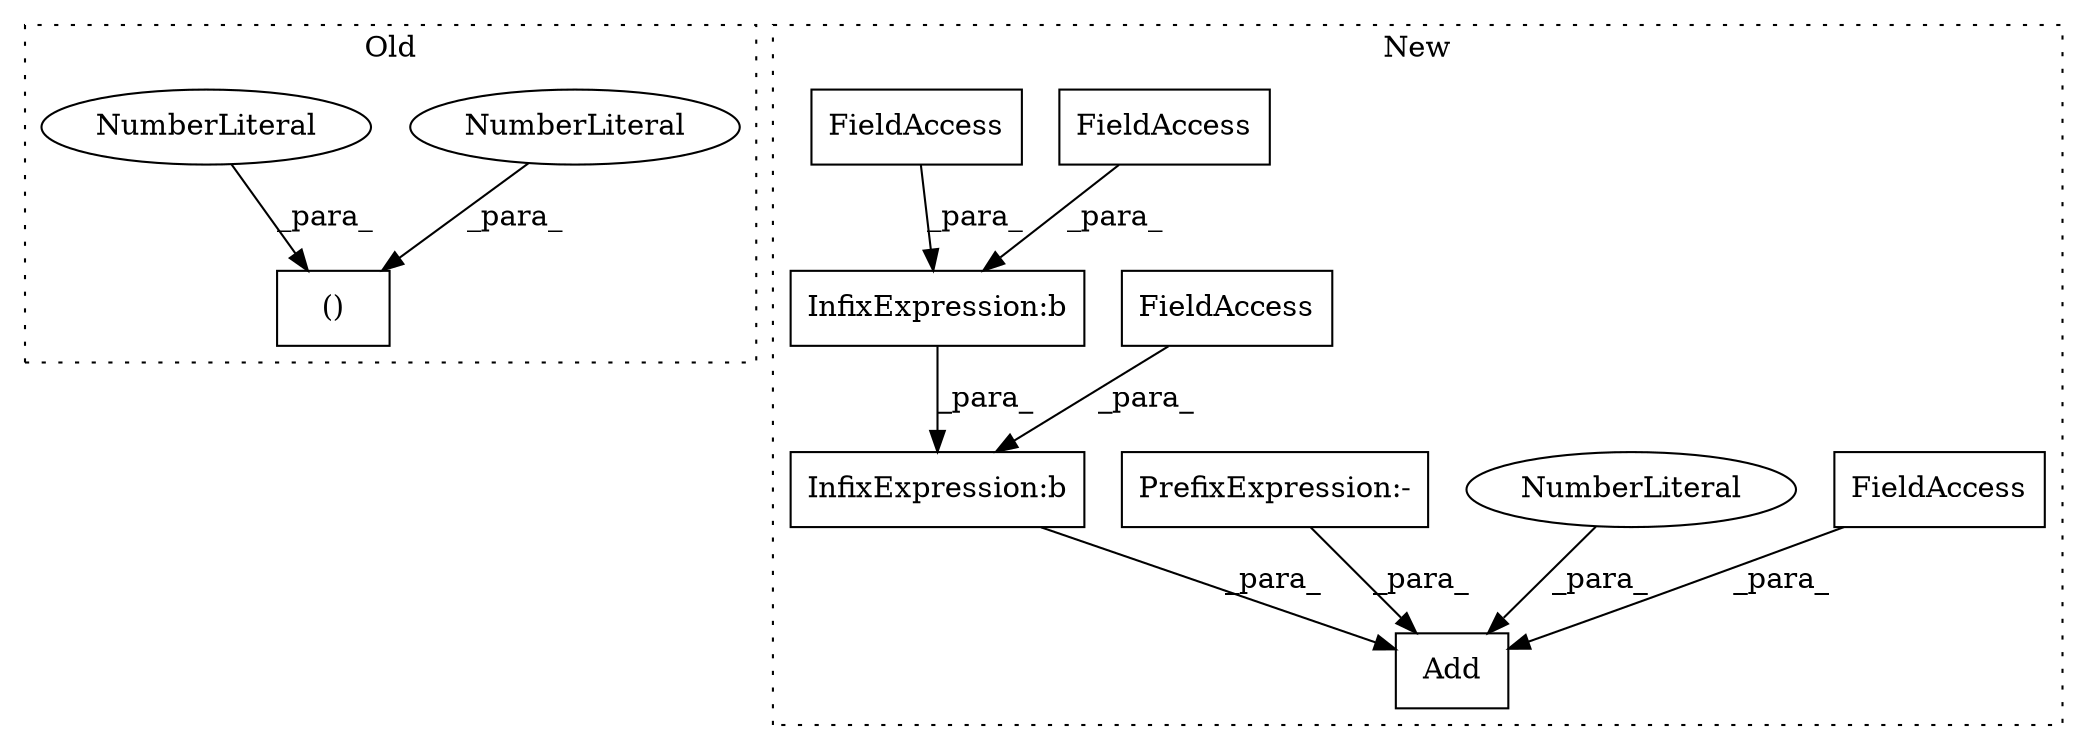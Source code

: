 digraph G {
subgraph cluster0 {
1 [label="()" a="106" s="4373" l="15" shape="box"];
3 [label="NumberLiteral" a="34" s="4373" l="1" shape="ellipse"];
4 [label="NumberLiteral" a="34" s="4387" l="1" shape="ellipse"];
label = "Old";
style="dotted";
}
subgraph cluster1 {
2 [label="Add" a="32" s="3409,3462" l="4,1" shape="box"];
5 [label="FieldAccess" a="22" s="3413" l="11" shape="box"];
6 [label="NumberLiteral" a="34" s="3460" l="2" shape="ellipse"];
7 [label="InfixExpression:b" a="27" s="3447" l="3" shape="box"];
8 [label="InfixExpression:b" a="27" s="3437" l="3" shape="box"];
9 [label="FieldAccess" a="22" s="3428" l="9" shape="box"];
10 [label="PrefixExpression:-" a="38" s="3372" l="1" shape="box"];
11 [label="FieldAccess" a="22" s="3450" l="9" shape="box"];
12 [label="FieldAccess" a="22" s="3440" l="6" shape="box"];
label = "New";
style="dotted";
}
3 -> 1 [label="_para_"];
4 -> 1 [label="_para_"];
5 -> 2 [label="_para_"];
6 -> 2 [label="_para_"];
7 -> 2 [label="_para_"];
8 -> 7 [label="_para_"];
9 -> 8 [label="_para_"];
10 -> 2 [label="_para_"];
11 -> 7 [label="_para_"];
12 -> 8 [label="_para_"];
}